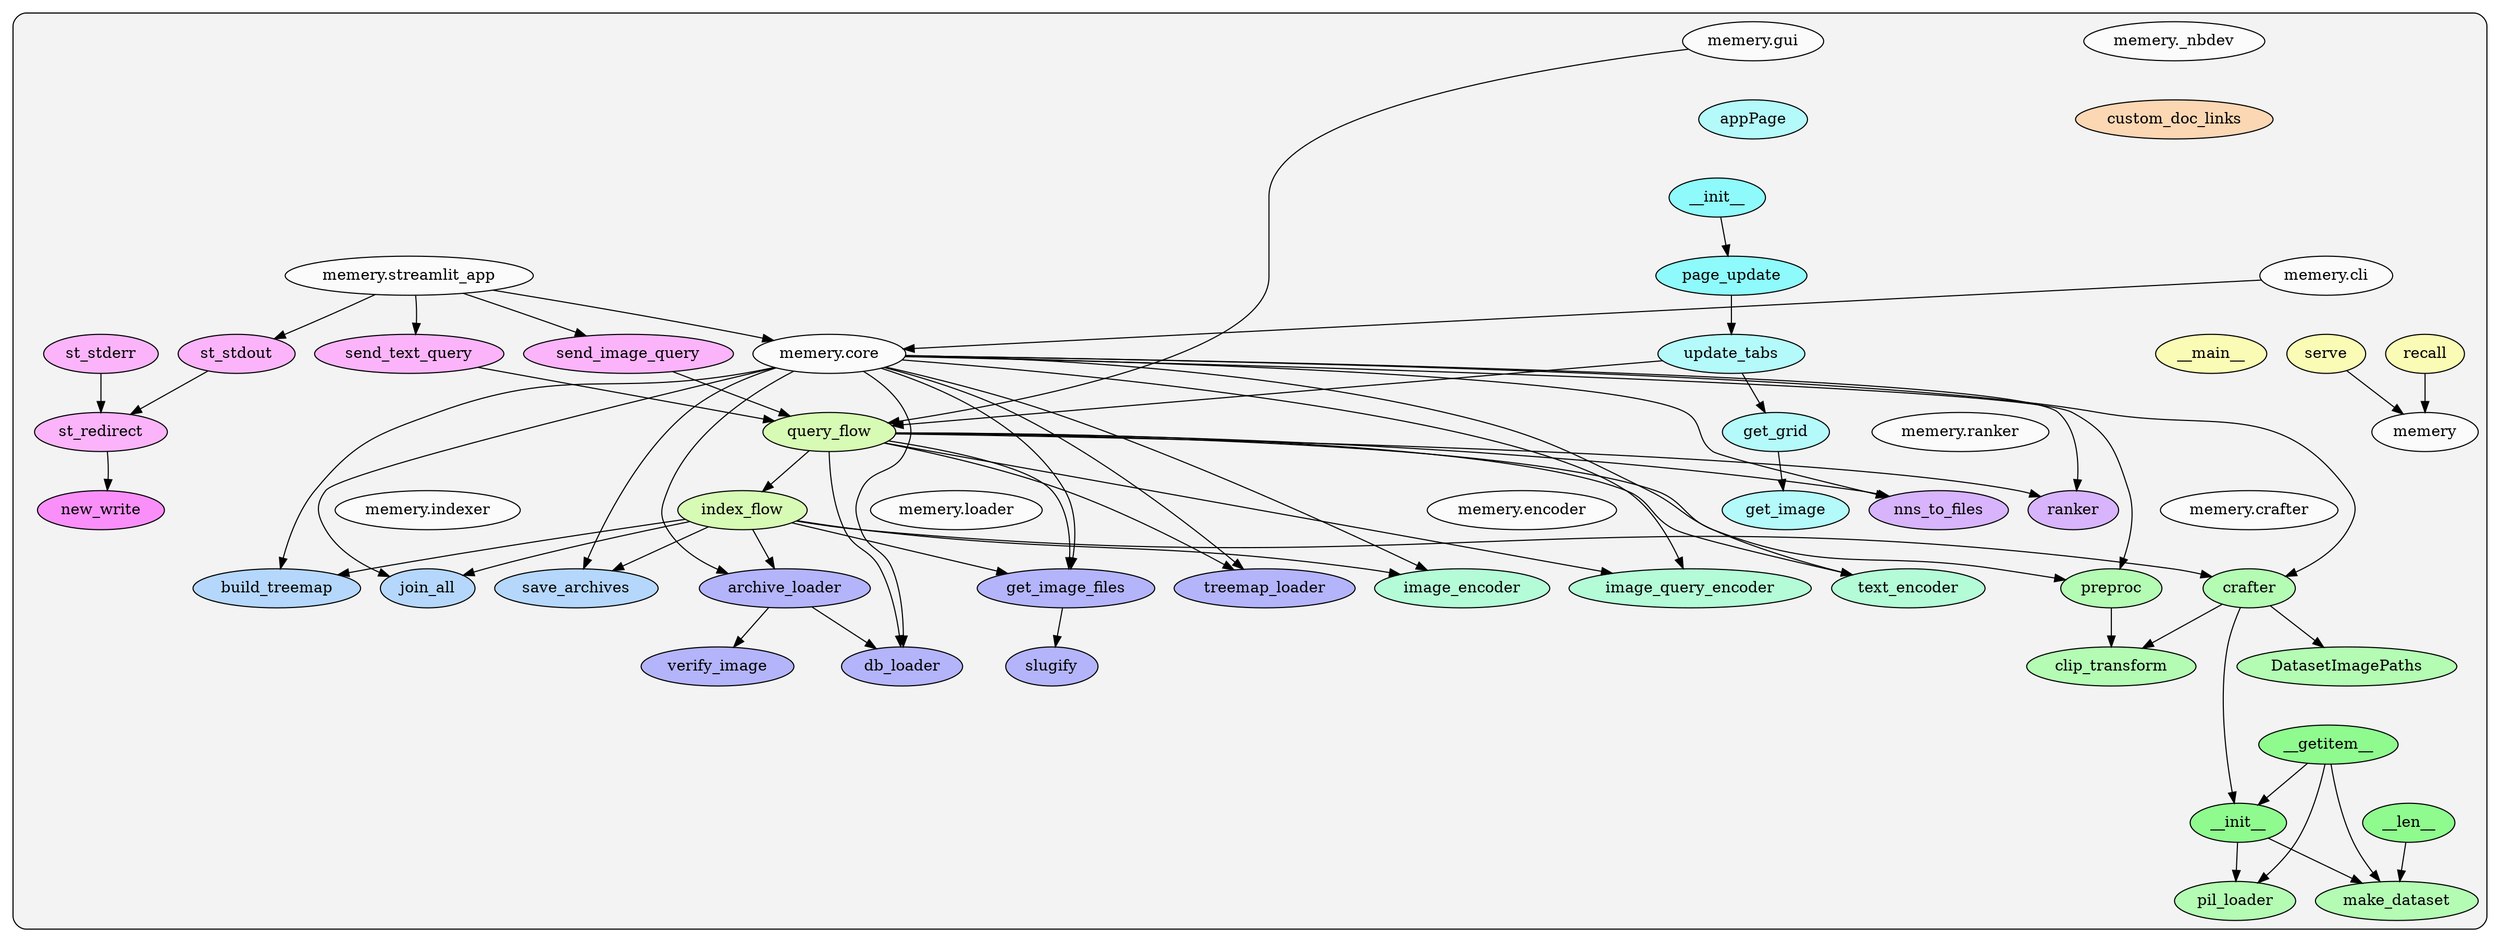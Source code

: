 digraph G {
    graph [rankdir=TB];
    subgraph cluster_G {

        graph [style="filled,rounded", fillcolor="#80808018", label=""];
        memery [label="memery", style="filled", fillcolor="#ffffffb2", fontcolor="#000000", group="0"];
        memery___nbdev [label="memery._nbdev", style="filled", fillcolor="#ffffffb2", fontcolor="#000000", group="1"];
        memery__cli [label="memery.cli", style="filled", fillcolor="#ffffffb2", fontcolor="#000000", group="2"];
        memery__core [label="memery.core", style="filled", fillcolor="#ffffffb2", fontcolor="#000000", group="3"];
        memery__crafter [label="memery.crafter", style="filled", fillcolor="#ffffffb2", fontcolor="#000000", group="4"];
        memery__encoder [label="memery.encoder", style="filled", fillcolor="#ffffffb2", fontcolor="#000000", group="5"];
        memery__gui [label="memery.gui", style="filled", fillcolor="#ffffffb2", fontcolor="#000000", group="6"];
        memery__indexer [label="memery.indexer", style="filled", fillcolor="#ffffffb2", fontcolor="#000000", group="7"];
        memery__loader [label="memery.loader", style="filled", fillcolor="#ffffffb2", fontcolor="#000000", group="8"];
        memery__ranker [label="memery.ranker", style="filled", fillcolor="#ffffffb2", fontcolor="#000000", group="9"];
        memery__streamlit_app [label="memery.streamlit_app", style="filled", fillcolor="#ffffffb2", fontcolor="#000000", group="10"];
        memery___nbdev__custom_doc_links [label="custom_doc_links", style="filled", fillcolor="#ffcc99b2", fontcolor="#000000", group="1"];
        memery__cli____main__ [label="__main__", style="filled", fillcolor="#feff99b2", fontcolor="#000000", group="2"];
        memery__cli__recall [label="recall", style="filled", fillcolor="#feff99b2", fontcolor="#000000", group="2"];
        memery__cli__serve [label="serve", style="filled", fillcolor="#feff99b2", fontcolor="#000000", group="2"];
        memery__core__index_flow [label="index_flow", style="filled", fillcolor="#ccff99b2", fontcolor="#000000", group="3"];
        memery__core__query_flow [label="query_flow", style="filled", fillcolor="#ccff99b2", fontcolor="#000000", group="3"];
        memery__crafter__DatasetImagePaths [label="DatasetImagePaths", style="filled", fillcolor="#99ff99b2", fontcolor="#000000", group="4"];
        memery__crafter__clip_transform [label="clip_transform", style="filled", fillcolor="#99ff99b2", fontcolor="#000000", group="4"];
        memery__crafter__crafter [label="crafter", style="filled", fillcolor="#99ff99b2", fontcolor="#000000", group="4"];
        memery__crafter__make_dataset [label="make_dataset", style="filled", fillcolor="#99ff99b2", fontcolor="#000000", group="4"];
        memery__crafter__pil_loader [label="pil_loader", style="filled", fillcolor="#99ff99b2", fontcolor="#000000", group="4"];
        memery__crafter__preproc [label="preproc", style="filled", fillcolor="#99ff99b2", fontcolor="#000000", group="4"];
        memery__crafter__DatasetImagePaths____getitem__ [label="__getitem__", style="filled", fillcolor="#65ff65b2", fontcolor="#000000", group="4"];
        memery__crafter__DatasetImagePaths____init__ [label="__init__", style="filled", fillcolor="#65ff65b2", fontcolor="#000000", group="4"];
        memery__crafter__DatasetImagePaths____len__ [label="__len__", style="filled", fillcolor="#65ff65b2", fontcolor="#000000", group="4"];
        memery__encoder__image_encoder [label="image_encoder", style="filled", fillcolor="#99ffccb2", fontcolor="#000000", group="5"];
        memery__encoder__image_query_encoder [label="image_query_encoder", style="filled", fillcolor="#99ffccb2", fontcolor="#000000", group="5"];
        memery__encoder__text_encoder [label="text_encoder", style="filled", fillcolor="#99ffccb2", fontcolor="#000000", group="5"];
        memery__gui__appPage [label="appPage", style="filled", fillcolor="#99feffb2", fontcolor="#000000", group="6"];
        memery__gui__get_grid [label="get_grid", style="filled", fillcolor="#99feffb2", fontcolor="#000000", group="6"];
        memery__gui__get_image [label="get_image", style="filled", fillcolor="#99feffb2", fontcolor="#000000", group="6"];
        memery__gui__update_tabs [label="update_tabs", style="filled", fillcolor="#99feffb2", fontcolor="#000000", group="6"];
        memery__gui__appPage____init__ [label="__init__", style="filled", fillcolor="#65feffb2", fontcolor="#000000", group="6"];
        memery__gui__appPage__page_update [label="page_update", style="filled", fillcolor="#65feffb2", fontcolor="#000000", group="6"];
        memery__indexer__build_treemap [label="build_treemap", style="filled", fillcolor="#99cbffb2", fontcolor="#000000", group="7"];
        memery__indexer__join_all [label="join_all", style="filled", fillcolor="#99cbffb2", fontcolor="#000000", group="7"];
        memery__indexer__save_archives [label="save_archives", style="filled", fillcolor="#99cbffb2", fontcolor="#000000", group="7"];
        memery__loader__archive_loader [label="archive_loader", style="filled", fillcolor="#9999ffb2", fontcolor="#000000", group="8"];
        memery__loader__db_loader [label="db_loader", style="filled", fillcolor="#9999ffb2", fontcolor="#000000", group="8"];
        memery__loader__get_image_files [label="get_image_files", style="filled", fillcolor="#9999ffb2", fontcolor="#000000", group="8"];
        memery__loader__slugify [label="slugify", style="filled", fillcolor="#9999ffb2", fontcolor="#000000", group="8"];
        memery__loader__treemap_loader [label="treemap_loader", style="filled", fillcolor="#9999ffb2", fontcolor="#000000", group="8"];
        memery__loader__verify_image [label="verify_image", style="filled", fillcolor="#9999ffb2", fontcolor="#000000", group="8"];
        memery__ranker__nns_to_files [label="nns_to_files", style="filled", fillcolor="#cb99ffb2", fontcolor="#000000", group="9"];
        memery__ranker__ranker [label="ranker", style="filled", fillcolor="#cb99ffb2", fontcolor="#000000", group="9"];
        memery__streamlit_app__send_image_query [label="send_image_query", style="filled", fillcolor="#ff99feb2", fontcolor="#000000", group="10"];
        memery__streamlit_app__send_text_query [label="send_text_query", style="filled", fillcolor="#ff99feb2", fontcolor="#000000", group="10"];
        memery__streamlit_app__st_redirect [label="st_redirect", style="filled", fillcolor="#ff99feb2", fontcolor="#000000", group="10"];
        memery__streamlit_app__st_stderr [label="st_stderr", style="filled", fillcolor="#ff99feb2", fontcolor="#000000", group="10"];
        memery__streamlit_app__st_stdout [label="st_stdout", style="filled", fillcolor="#ff99feb2", fontcolor="#000000", group="10"];
        memery__streamlit_app__st_redirect__new_write [label="new_write", style="filled", fillcolor="#ff65feb2", fontcolor="#000000", group="10"];
    }
        memery___nbdev -> memery___nbdev__custom_doc_links [style="dashed",  color="#ffffff00"];
        memery__cli -> memery__cli__recall [style="dashed",  color="#ffffff00"];
        memery__cli -> memery__cli__serve [style="dashed",  color="#ffffff00"];
        memery__cli -> memery__cli____main__ [style="dashed",  color="#ffffff00"];
        memery__core -> memery__core__query_flow [style="dashed",  color="#ffffff00"];
        memery__core -> memery__core__index_flow [style="dashed",  color="#ffffff00"];
        memery__crafter -> memery__crafter__make_dataset [style="dashed",  color="#ffffff00"];
        memery__crafter -> memery__crafter__preproc [style="dashed",  color="#ffffff00"];
        memery__crafter -> memery__crafter__pil_loader [style="dashed",  color="#ffffff00"];
        memery__crafter -> memery__crafter__DatasetImagePaths [style="dashed",  color="#ffffff00"];
        memery__crafter -> memery__crafter__clip_transform [style="dashed",  color="#ffffff00"];
        memery__crafter -> memery__crafter__crafter [style="dashed",  color="#ffffff00"];
        memery__crafter__DatasetImagePaths -> memery__crafter__DatasetImagePaths____init__ [style="dashed",  color="#ffffff00"];
        memery__crafter__DatasetImagePaths -> memery__crafter__DatasetImagePaths____len__ [style="dashed",  color="#ffffff00"];
        memery__crafter__DatasetImagePaths -> memery__crafter__DatasetImagePaths____getitem__ [style="dashed",  color="#ffffff00"];
        memery__encoder -> memery__encoder__image_encoder [style="dashed",  color="#ffffff00"];
        memery__encoder -> memery__encoder__image_query_encoder [style="dashed",  color="#ffffff00"];
        memery__encoder -> memery__encoder__text_encoder [style="dashed",  color="#ffffff00"];
        memery__gui -> memery__gui__update_tabs [style="dashed",  color="#ffffff00"];
        memery__gui -> memery__gui__get_grid [style="dashed",  color="#ffffff00"];
        memery__gui -> memery__gui__appPage [style="dashed",  color="#ffffff00"];
        memery__gui -> memery__gui__get_image [style="dashed",  color="#ffffff00"];
        memery__gui__appPage -> memery__gui__appPage__page_update [style="dashed",  color="#ffffff00"];
        memery__gui__appPage -> memery__gui__appPage____init__ [style="dashed",  color="#ffffff00"];
        memery__indexer -> memery__indexer__build_treemap [style="dashed",  color="#ffffff00"];
        memery__indexer -> memery__indexer__save_archives [style="dashed",  color="#ffffff00"];
        memery__indexer -> memery__indexer__join_all [style="dashed",  color="#ffffff00"];
        memery__loader -> memery__loader__get_image_files [style="dashed",  color="#ffffff00"];
        memery__loader -> memery__loader__slugify [style="dashed",  color="#ffffff00"];
        memery__loader -> memery__loader__archive_loader [style="dashed",  color="#ffffff00"];
        memery__loader -> memery__loader__db_loader [style="dashed",  color="#ffffff00"];
        memery__loader -> memery__loader__treemap_loader [style="dashed",  color="#ffffff00"];
        memery__loader -> memery__loader__verify_image [style="dashed",  color="#ffffff00"];
        memery__ranker -> memery__ranker__ranker [style="dashed",  color="#ffffff00"];
        memery__ranker -> memery__ranker__nns_to_files [style="dashed",  color="#ffffff00"];
        memery__streamlit_app -> memery__streamlit_app__st_redirect [style="dashed",  color="#ffffff00"];
        memery__streamlit_app -> memery__streamlit_app__st_stderr [style="dashed",  color="#ffffff00"];
        memery__streamlit_app -> memery__streamlit_app__send_text_query [style="dashed",  color="#ffffff00"];
        memery__streamlit_app -> memery__streamlit_app__send_image_query [style="dashed",  color="#ffffff00"];
        memery__streamlit_app -> memery__streamlit_app__st_stdout [style="dashed",  color="#ffffff00"];
        memery__streamlit_app__st_redirect -> memery__streamlit_app__st_redirect__new_write [style="dashed",  color="#ffffff00"];
        memery__cli -> memery__core [style="solid",  color="#000000"];
        memery__cli__recall -> memery [style="solid",  color="#000000"];
        memery__cli__serve -> memery [style="solid",  color="#000000"];
        memery__core -> memery__loader__get_image_files [style="solid",  color="#000000"];
        memery__core -> memery__loader__archive_loader [style="solid",  color="#000000"];
        memery__core -> memery__loader__db_loader [style="solid",  color="#000000"];
        memery__core -> memery__loader__treemap_loader [style="solid",  color="#000000"];
        memery__core -> memery__crafter__crafter [style="solid",  color="#000000"];
        memery__core -> memery__crafter__preproc [style="solid",  color="#000000"];
        memery__core -> memery__encoder__image_encoder [style="solid",  color="#000000"];
        memery__core -> memery__encoder__text_encoder [style="solid",  color="#000000"];
        memery__core -> memery__encoder__image_query_encoder [style="solid",  color="#000000"];
        memery__core -> memery__indexer__join_all [style="solid",  color="#000000"];
        memery__core -> memery__indexer__build_treemap [style="solid",  color="#000000"];
        memery__core -> memery__indexer__save_archives [style="solid",  color="#000000"];
        memery__core -> memery__ranker__ranker [style="solid",  color="#000000"];
        memery__core -> memery__ranker__nns_to_files [style="solid",  color="#000000"];
        memery__core__index_flow -> memery__indexer__build_treemap [style="solid",  color="#000000"];
        memery__core__index_flow -> memery__indexer__save_archives [style="solid",  color="#000000"];
        memery__core__index_flow -> memery__encoder__image_encoder [style="solid",  color="#000000"];
        memery__core__index_flow -> memery__loader__get_image_files [style="solid",  color="#000000"];
        memery__core__index_flow -> memery__loader__archive_loader [style="solid",  color="#000000"];
        memery__core__index_flow -> memery__indexer__join_all [style="solid",  color="#000000"];
        memery__core__index_flow -> memery__crafter__crafter [style="solid",  color="#000000"];
        memery__core__query_flow -> memery__loader__get_image_files [style="solid",  color="#000000"];
        memery__core__query_flow -> memery__loader__db_loader [style="solid",  color="#000000"];
        memery__core__query_flow -> memery__loader__treemap_loader [style="solid",  color="#000000"];
        memery__core__query_flow -> memery__crafter__preproc [style="solid",  color="#000000"];
        memery__core__query_flow -> memery__encoder__text_encoder [style="solid",  color="#000000"];
        memery__core__query_flow -> memery__encoder__image_query_encoder [style="solid",  color="#000000"];
        memery__core__query_flow -> memery__core__index_flow [style="solid",  color="#000000"];
        memery__core__query_flow -> memery__ranker__ranker [style="solid",  color="#000000"];
        memery__core__query_flow -> memery__ranker__nns_to_files [style="solid",  color="#000000"];
        memery__crafter__DatasetImagePaths____init__ -> memery__crafter__make_dataset [style="solid",  color="#000000"];
        memery__crafter__DatasetImagePaths____init__ -> memery__crafter__pil_loader [style="solid",  color="#000000"];
        memery__crafter__DatasetImagePaths____len__ -> memery__crafter__make_dataset [style="solid",  color="#000000"];
        memery__crafter__DatasetImagePaths____getitem__ -> memery__crafter__pil_loader [style="solid",  color="#000000"];
        memery__crafter__DatasetImagePaths____getitem__ -> memery__crafter__make_dataset [style="solid",  color="#000000"];
        memery__crafter__DatasetImagePaths____getitem__ -> memery__crafter__DatasetImagePaths____init__ [style="solid",  color="#000000"];
        memery__crafter__crafter -> memery__crafter__clip_transform [style="solid",  color="#000000"];
        memery__crafter__crafter -> memery__crafter__DatasetImagePaths____init__ [style="solid",  color="#000000"];
        memery__crafter__crafter -> memery__crafter__DatasetImagePaths [style="solid",  color="#000000"];
        memery__crafter__preproc -> memery__crafter__clip_transform [style="solid",  color="#000000"];
        memery__gui -> memery__core__query_flow [style="solid",  color="#000000"];
        memery__gui__get_grid -> memery__gui__get_image [style="solid",  color="#000000"];
        memery__gui__update_tabs -> memery__core__query_flow [style="solid",  color="#000000"];
        memery__gui__update_tabs -> memery__gui__get_grid [style="solid",  color="#000000"];
        memery__gui__appPage____init__ -> memery__gui__appPage__page_update [style="solid",  color="#000000"];
        memery__gui__appPage__page_update -> memery__gui__update_tabs [style="solid",  color="#000000"];
        memery__loader__get_image_files -> memery__loader__slugify [style="solid",  color="#000000"];
        memery__loader__archive_loader -> memery__loader__db_loader [style="solid",  color="#000000"];
        memery__loader__archive_loader -> memery__loader__verify_image [style="solid",  color="#000000"];
        memery__streamlit_app -> memery__core [style="solid",  color="#000000"];
        memery__streamlit_app -> memery__streamlit_app__send_image_query [style="solid",  color="#000000"];
        memery__streamlit_app -> memery__streamlit_app__send_text_query [style="solid",  color="#000000"];
        memery__streamlit_app -> memery__streamlit_app__st_stdout [style="solid",  color="#000000"];
        memery__streamlit_app__st_redirect -> memery__streamlit_app__st_redirect__new_write [style="solid",  color="#000000"];
        memery__streamlit_app__st_stdout -> memery__streamlit_app__st_redirect [style="solid",  color="#000000"];
        memery__streamlit_app__st_stderr -> memery__streamlit_app__st_redirect [style="solid",  color="#000000"];
        memery__streamlit_app__send_image_query -> memery__core__query_flow [style="solid",  color="#000000"];
        memery__streamlit_app__send_text_query -> memery__core__query_flow [style="solid",  color="#000000"];
    }
